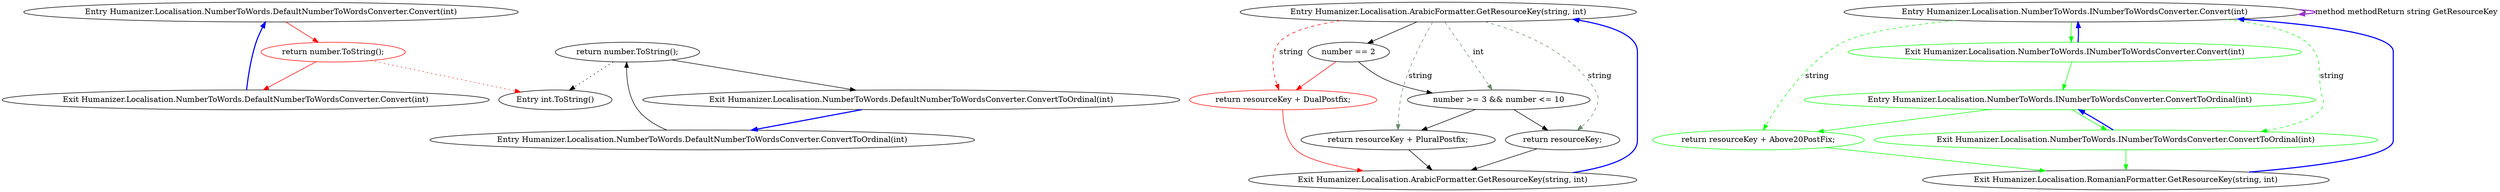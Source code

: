 digraph  {
n0 [label="Entry Humanizer.Localisation.NumberToWords.DefaultNumberToWordsConverter.Convert(int)", span="4-4", cluster="Humanizer.Localisation.NumberToWords.DefaultNumberToWordsConverter.Convert(int)"];
n1 [label="return number.ToString();", span="6-6", cluster="Humanizer.Localisation.NumberToWords.DefaultNumberToWordsConverter.Convert(int)", color=red, community=0];
n2 [label="Exit Humanizer.Localisation.NumberToWords.DefaultNumberToWordsConverter.Convert(int)", span="4-4", cluster="Humanizer.Localisation.NumberToWords.DefaultNumberToWordsConverter.Convert(int)"];
n3 [label="Entry int.ToString()", span="0-0", cluster="int.ToString()"];
n4 [label="Entry Humanizer.Localisation.NumberToWords.DefaultNumberToWordsConverter.ConvertToOrdinal(int)", span="9-9", cluster="Humanizer.Localisation.NumberToWords.DefaultNumberToWordsConverter.ConvertToOrdinal(int)"];
n5 [label="return number.ToString();", span="11-11", cluster="Humanizer.Localisation.NumberToWords.DefaultNumberToWordsConverter.ConvertToOrdinal(int)"];
n6 [label="Exit Humanizer.Localisation.NumberToWords.DefaultNumberToWordsConverter.ConvertToOrdinal(int)", span="9-9", cluster="Humanizer.Localisation.NumberToWords.DefaultNumberToWordsConverter.ConvertToOrdinal(int)"];
m0_0 [label="Entry Humanizer.Localisation.ArabicFormatter.GetResourceKey(string, int)", span="7-7", cluster="Humanizer.Localisation.ArabicFormatter.GetResourceKey(string, int)", file="DefaultFormatter.cs"];
m0_1 [label="number == 2", span="10-10", cluster="Humanizer.Localisation.ArabicFormatter.GetResourceKey(string, int)", file="DefaultFormatter.cs"];
m0_2 [label="return resourceKey + DualPostfix;", span="11-11", cluster="Humanizer.Localisation.ArabicFormatter.GetResourceKey(string, int)", color=red, community=0, file="DefaultFormatter.cs"];
m0_3 [label="number >= 3 && number <= 10", span="14-14", cluster="Humanizer.Localisation.ArabicFormatter.GetResourceKey(string, int)", file="DefaultFormatter.cs"];
m0_4 [label="return resourceKey + PluralPostfix;", span="15-15", cluster="Humanizer.Localisation.ArabicFormatter.GetResourceKey(string, int)", file="DefaultFormatter.cs"];
m0_5 [label="return resourceKey;", span="17-17", cluster="Humanizer.Localisation.ArabicFormatter.GetResourceKey(string, int)", file="DefaultFormatter.cs"];
m0_6 [label="Exit Humanizer.Localisation.ArabicFormatter.GetResourceKey(string, int)", span="7-7", cluster="Humanizer.Localisation.ArabicFormatter.GetResourceKey(string, int)", file="DefaultFormatter.cs"];
m1_0 [label="Entry Humanizer.Localisation.NumberToWords.INumberToWordsConverter.Convert(int)", span="12-12", cluster="Humanizer.Localisation.NumberToWords.INumberToWordsConverter.Convert(int)", file="RomanianFormatter.cs"];
m1_1 [label="Exit Humanizer.Localisation.NumberToWords.INumberToWordsConverter.Convert(int)", span="12-12", cluster="Humanizer.Localisation.NumberToWords.INumberToWordsConverter.Convert(int)", color=green, community=0, file="RomanianFormatter.cs"];
m1_2 [label="Entry Humanizer.Localisation.NumberToWords.INumberToWordsConverter.ConvertToOrdinal(int)", span="19-19", cluster="Humanizer.Localisation.NumberToWords.INumberToWordsConverter.ConvertToOrdinal(int)", color=green, community=0, file="RomanianFormatter.cs"];
m1_3 [label="Exit Humanizer.Localisation.NumberToWords.INumberToWordsConverter.ConvertToOrdinal(int)", span="19-19", cluster="Humanizer.Localisation.NumberToWords.INumberToWordsConverter.ConvertToOrdinal(int)", color=green, community=0, file="RomanianFormatter.cs"];
m1_4 [label="return resourceKey + Above20PostFix;", span="15-15", cluster="Humanizer.Localisation.RomanianFormatter.GetResourceKey(string, int)", color=green, community=0, file="RomanianFormatter.cs"];
m1_5 [label="Exit Humanizer.Localisation.RomanianFormatter.GetResourceKey(string, int)", span="6-6", cluster="Humanizer.Localisation.RomanianFormatter.GetResourceKey(string, int)", file="RomanianFormatter.cs"];
n0 -> n1  [key=0, style=solid, color=red];
n1 -> n2  [key=0, style=solid, color=red];
n1 -> n3  [key=2, style=dotted, color=red];
n2 -> n0  [key=0, style=bold, color=blue];
n4 -> n5  [key=0, style=solid];
n5 -> n6  [key=0, style=solid];
n5 -> n3  [key=2, style=dotted];
n6 -> n4  [key=0, style=bold, color=blue];
m0_0 -> m0_1  [key=0, style=solid];
m0_0 -> m0_2  [key=1, style=dashed, color=red, label=string];
m0_0 -> m0_3  [key=1, style=dashed, color=darkseagreen4, label=int];
m0_0 -> m0_4  [key=1, style=dashed, color=darkseagreen4, label=string];
m0_0 -> m0_5  [key=1, style=dashed, color=darkseagreen4, label=string];
m0_1 -> m0_2  [key=0, style=solid, color=red];
m0_1 -> m0_3  [key=0, style=solid];
m0_2 -> m0_6  [key=0, style=solid, color=red];
m0_3 -> m0_4  [key=0, style=solid];
m0_3 -> m0_5  [key=0, style=solid];
m0_4 -> m0_6  [key=0, style=solid];
m0_5 -> m0_6  [key=0, style=solid];
m0_6 -> m0_0  [key=0, style=bold, color=blue];
m1_0 -> m1_1  [key=0, style=solid, color=green];
m1_0 -> m1_3  [key=1, style=dashed, color=green, label=string];
m1_0 -> m1_4  [key=1, style=dashed, color=green, label=string];
m1_0 -> m1_0  [key=3, color=darkorchid, style=bold, label="method methodReturn string GetResourceKey"];
m1_1 -> m1_2  [key=0, style=solid, color=green];
m1_1 -> m1_0  [key=0, style=bold, color=blue];
m1_2 -> m1_3  [key=0, style=solid, color=green];
m1_2 -> m1_4  [key=0, style=solid, color=green];
m1_3 -> m1_5  [key=0, style=solid, color=green];
m1_3 -> m1_2  [key=0, style=bold, color=blue];
m1_4 -> m1_5  [key=0, style=solid, color=green];
m1_5 -> m1_0  [key=0, style=bold, color=blue];
}
